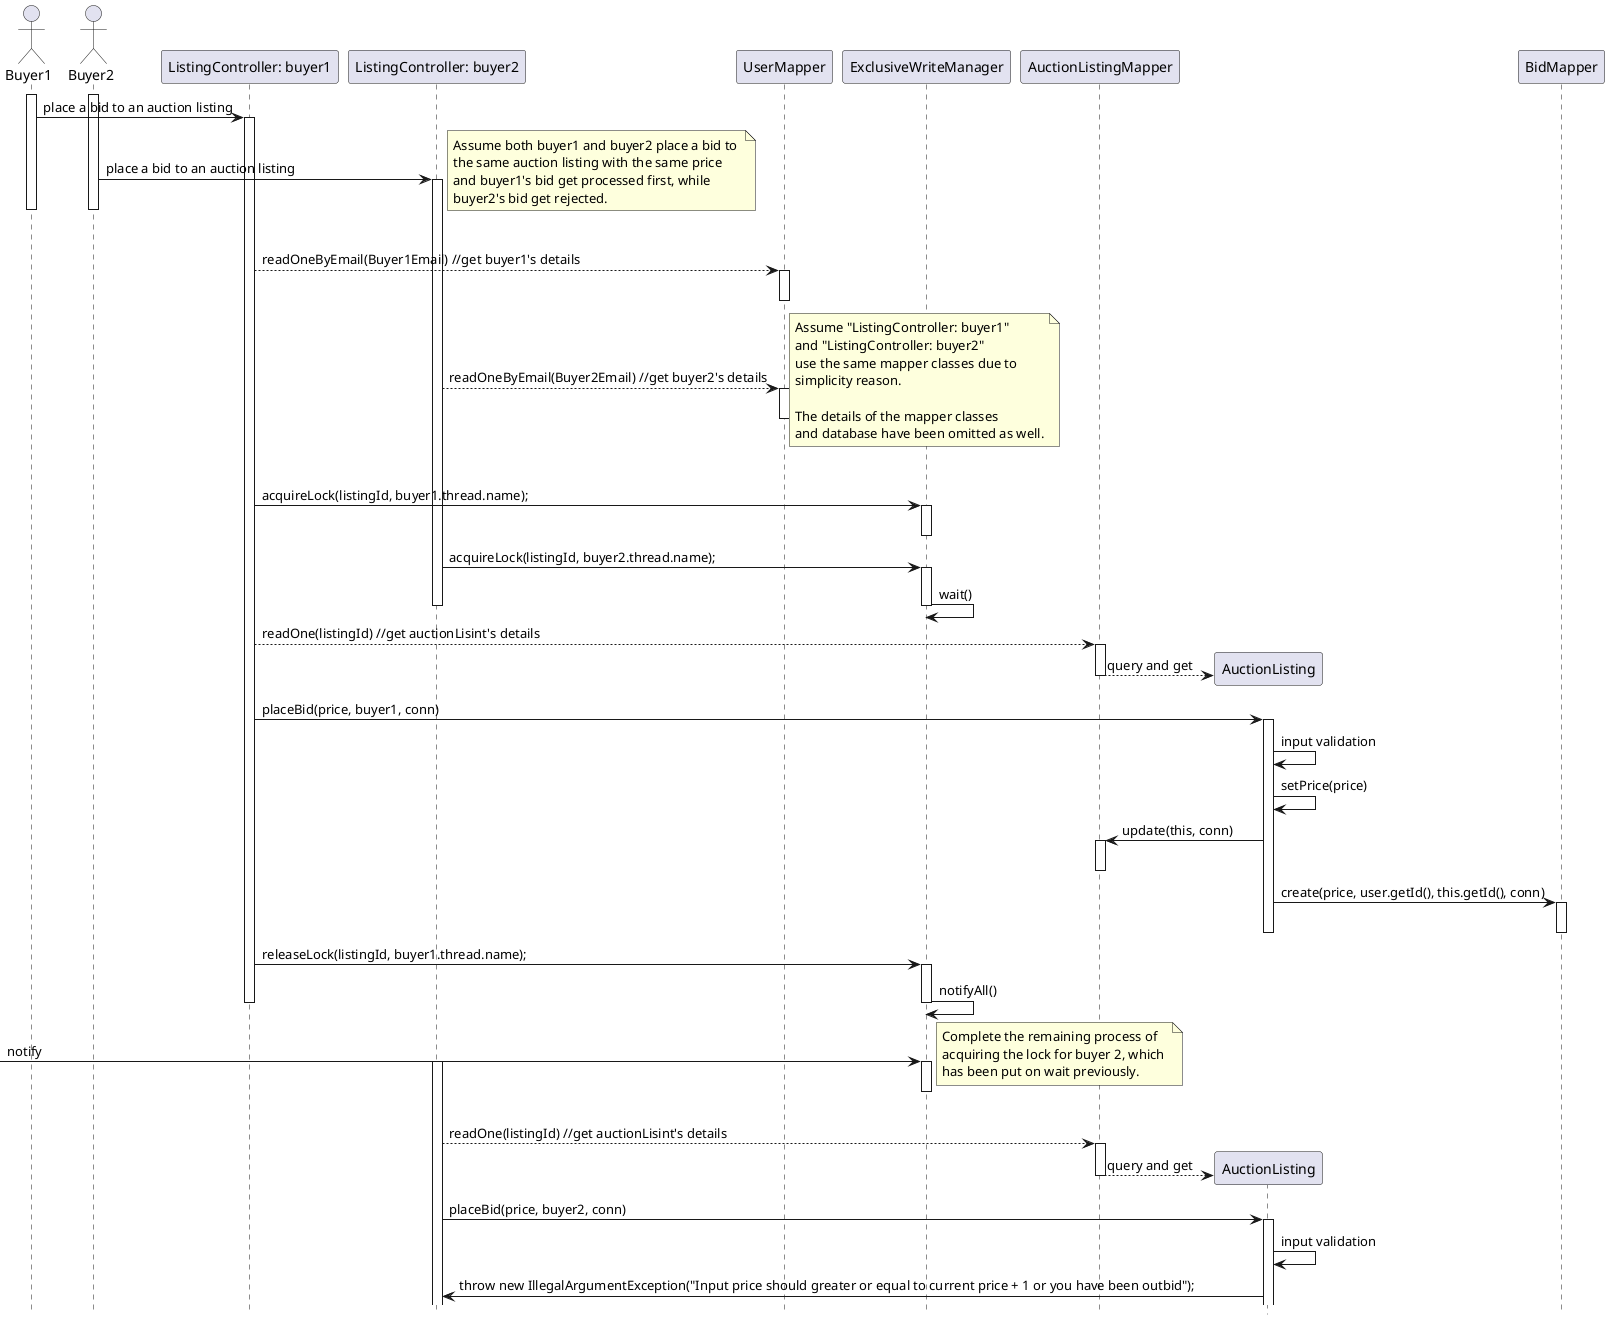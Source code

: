 @startuml
'https://plantuml.com/sequence-diagram

hide footbox

actor Buyer1
actor Buyer2

activate Buyer1
activate Buyer2

Buyer1 -> "ListingController: buyer1": place a bid to an auction listing
activate "ListingController: buyer1"
Buyer2 -> "ListingController: buyer2": place a bid to an auction listing
activate "ListingController: buyer2"

note right
Assume both buyer1 and buyer2 place a bid to 
the same auction listing with the same price
and buyer1's bid get processed first, while
buyer2's bid get rejected.
end note

deactivate Buyer1
deactivate Buyer2

"ListingController: buyer1" --> UserMapper: readOneByEmail(Buyer1Email) //get buyer1's details
activate UserMapper
deactivate UserMapper

"ListingController: buyer2" --> UserMapper: readOneByEmail(Buyer2Email) //get buyer2's details
activate UserMapper
deactivate UserMapper

note right
Assume "ListingController: buyer1" 
and "ListingController: buyer2" 
use the same mapper classes due to 
simplicity reason. 

The details of the mapper classes 
and database have been omitted as well.
end note


"ListingController: buyer1" -> ExclusiveWriteManager: acquireLock(listingId, buyer1.thread.name);
activate ExclusiveWriteManager
deactivate ExclusiveWriteManager

"ListingController: buyer2" -> ExclusiveWriteManager: acquireLock(listingId, buyer2.thread.name);
activate ExclusiveWriteManager
ExclusiveWriteManager -> ExclusiveWriteManager: wait()
deactivate ExclusiveWriteManager
deactivate "ListingController: buyer2"



"ListingController: buyer1" --> AuctionListingMapper: readOne(listingId) //get auctionLisint's details
activate AuctionListingMapper
create "AuctionListing"
AuctionListingMapper --> AuctionListing: query and get
deactivate AuctionListingMapper
"ListingController: buyer1" -> AuctionListing: placeBid(price, buyer1, conn)
activate AuctionListing
AuctionListing -> AuctionListing: input validation
AuctionListing -> AuctionListing: setPrice(price)
AuctionListing -> AuctionListingMapper: update(this, conn)
activate AuctionListingMapper
deactivate AuctionListingMapper
AuctionListing -> BidMapper: create(price, user.getId(), this.getId(), conn)
activate BidMapper
deactivate BidMapper
deactivate AuctionListing

"ListingController: buyer1" -> ExclusiveWriteManager: releaseLock(listingId, buyer1.thread.name);
activate ExclusiveWriteManager
ExclusiveWriteManager -> ExclusiveWriteManager : notifyAll()
deactivate ExclusiveWriteManager
deactivate "ListingController: buyer1"

-> ExclusiveWriteManager: notify
activate "ListingController: buyer2"
note right
Complete the remaining process of 
acquiring the lock for buyer 2, which 
has been put on wait previously.
end note

activate ExclusiveWriteManager
deactivate ExclusiveWriteManager
"ListingController: buyer2" --> AuctionListingMapper: readOne(listingId) //get auctionLisint's details
activate AuctionListingMapper
create "AuctionListing"
AuctionListingMapper --> AuctionListing: query and get
deactivate AuctionListingMapper
"ListingController: buyer2" -> AuctionListing: placeBid(price, buyer2, conn)
activate AuctionListing
AuctionListing -> AuctionListing: input validation
AuctionListing -> "ListingController: buyer2": throw new IllegalArgumentException("Input price should greater or equal to current price + 1 or you have been outbid");


@enduml













